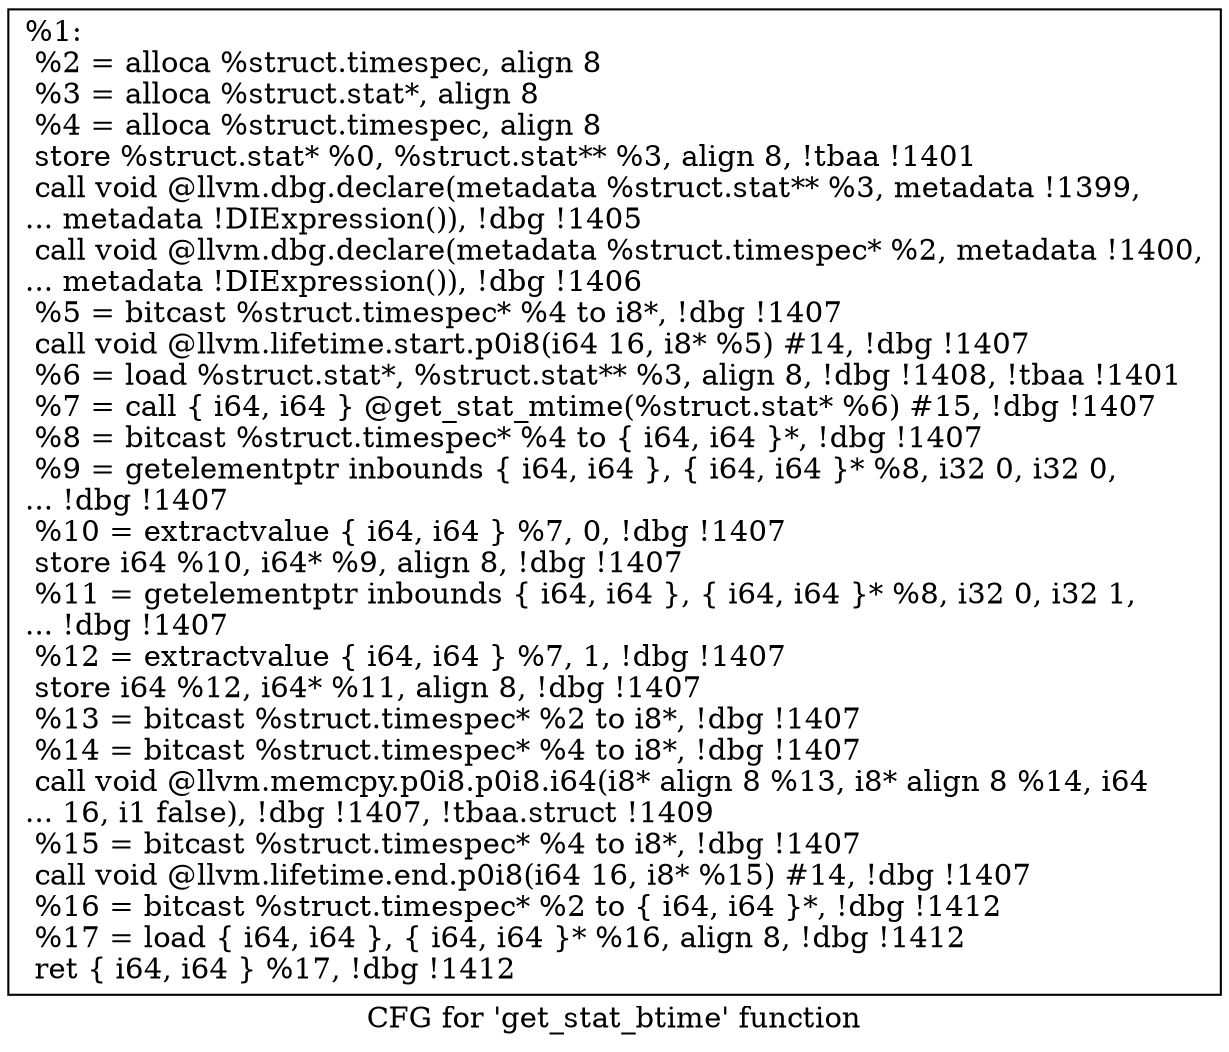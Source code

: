 digraph "CFG for 'get_stat_btime' function" {
	label="CFG for 'get_stat_btime' function";

	Node0x23838c0 [shape=record,label="{%1:\l  %2 = alloca %struct.timespec, align 8\l  %3 = alloca %struct.stat*, align 8\l  %4 = alloca %struct.timespec, align 8\l  store %struct.stat* %0, %struct.stat** %3, align 8, !tbaa !1401\l  call void @llvm.dbg.declare(metadata %struct.stat** %3, metadata !1399,\l... metadata !DIExpression()), !dbg !1405\l  call void @llvm.dbg.declare(metadata %struct.timespec* %2, metadata !1400,\l... metadata !DIExpression()), !dbg !1406\l  %5 = bitcast %struct.timespec* %4 to i8*, !dbg !1407\l  call void @llvm.lifetime.start.p0i8(i64 16, i8* %5) #14, !dbg !1407\l  %6 = load %struct.stat*, %struct.stat** %3, align 8, !dbg !1408, !tbaa !1401\l  %7 = call \{ i64, i64 \} @get_stat_mtime(%struct.stat* %6) #15, !dbg !1407\l  %8 = bitcast %struct.timespec* %4 to \{ i64, i64 \}*, !dbg !1407\l  %9 = getelementptr inbounds \{ i64, i64 \}, \{ i64, i64 \}* %8, i32 0, i32 0,\l... !dbg !1407\l  %10 = extractvalue \{ i64, i64 \} %7, 0, !dbg !1407\l  store i64 %10, i64* %9, align 8, !dbg !1407\l  %11 = getelementptr inbounds \{ i64, i64 \}, \{ i64, i64 \}* %8, i32 0, i32 1,\l... !dbg !1407\l  %12 = extractvalue \{ i64, i64 \} %7, 1, !dbg !1407\l  store i64 %12, i64* %11, align 8, !dbg !1407\l  %13 = bitcast %struct.timespec* %2 to i8*, !dbg !1407\l  %14 = bitcast %struct.timespec* %4 to i8*, !dbg !1407\l  call void @llvm.memcpy.p0i8.p0i8.i64(i8* align 8 %13, i8* align 8 %14, i64\l... 16, i1 false), !dbg !1407, !tbaa.struct !1409\l  %15 = bitcast %struct.timespec* %4 to i8*, !dbg !1407\l  call void @llvm.lifetime.end.p0i8(i64 16, i8* %15) #14, !dbg !1407\l  %16 = bitcast %struct.timespec* %2 to \{ i64, i64 \}*, !dbg !1412\l  %17 = load \{ i64, i64 \}, \{ i64, i64 \}* %16, align 8, !dbg !1412\l  ret \{ i64, i64 \} %17, !dbg !1412\l}"];
}
